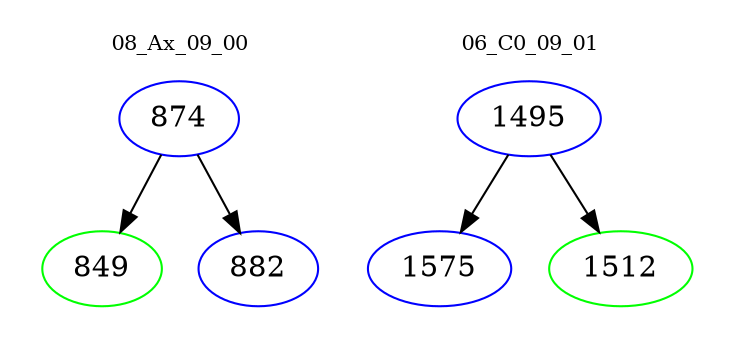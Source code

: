 digraph{
subgraph cluster_0 {
color = white
label = "08_Ax_09_00";
fontsize=10;
T0_874 [label="874", color="blue"]
T0_874 -> T0_849 [color="black"]
T0_849 [label="849", color="green"]
T0_874 -> T0_882 [color="black"]
T0_882 [label="882", color="blue"]
}
subgraph cluster_1 {
color = white
label = "06_C0_09_01";
fontsize=10;
T1_1495 [label="1495", color="blue"]
T1_1495 -> T1_1575 [color="black"]
T1_1575 [label="1575", color="blue"]
T1_1495 -> T1_1512 [color="black"]
T1_1512 [label="1512", color="green"]
}
}
